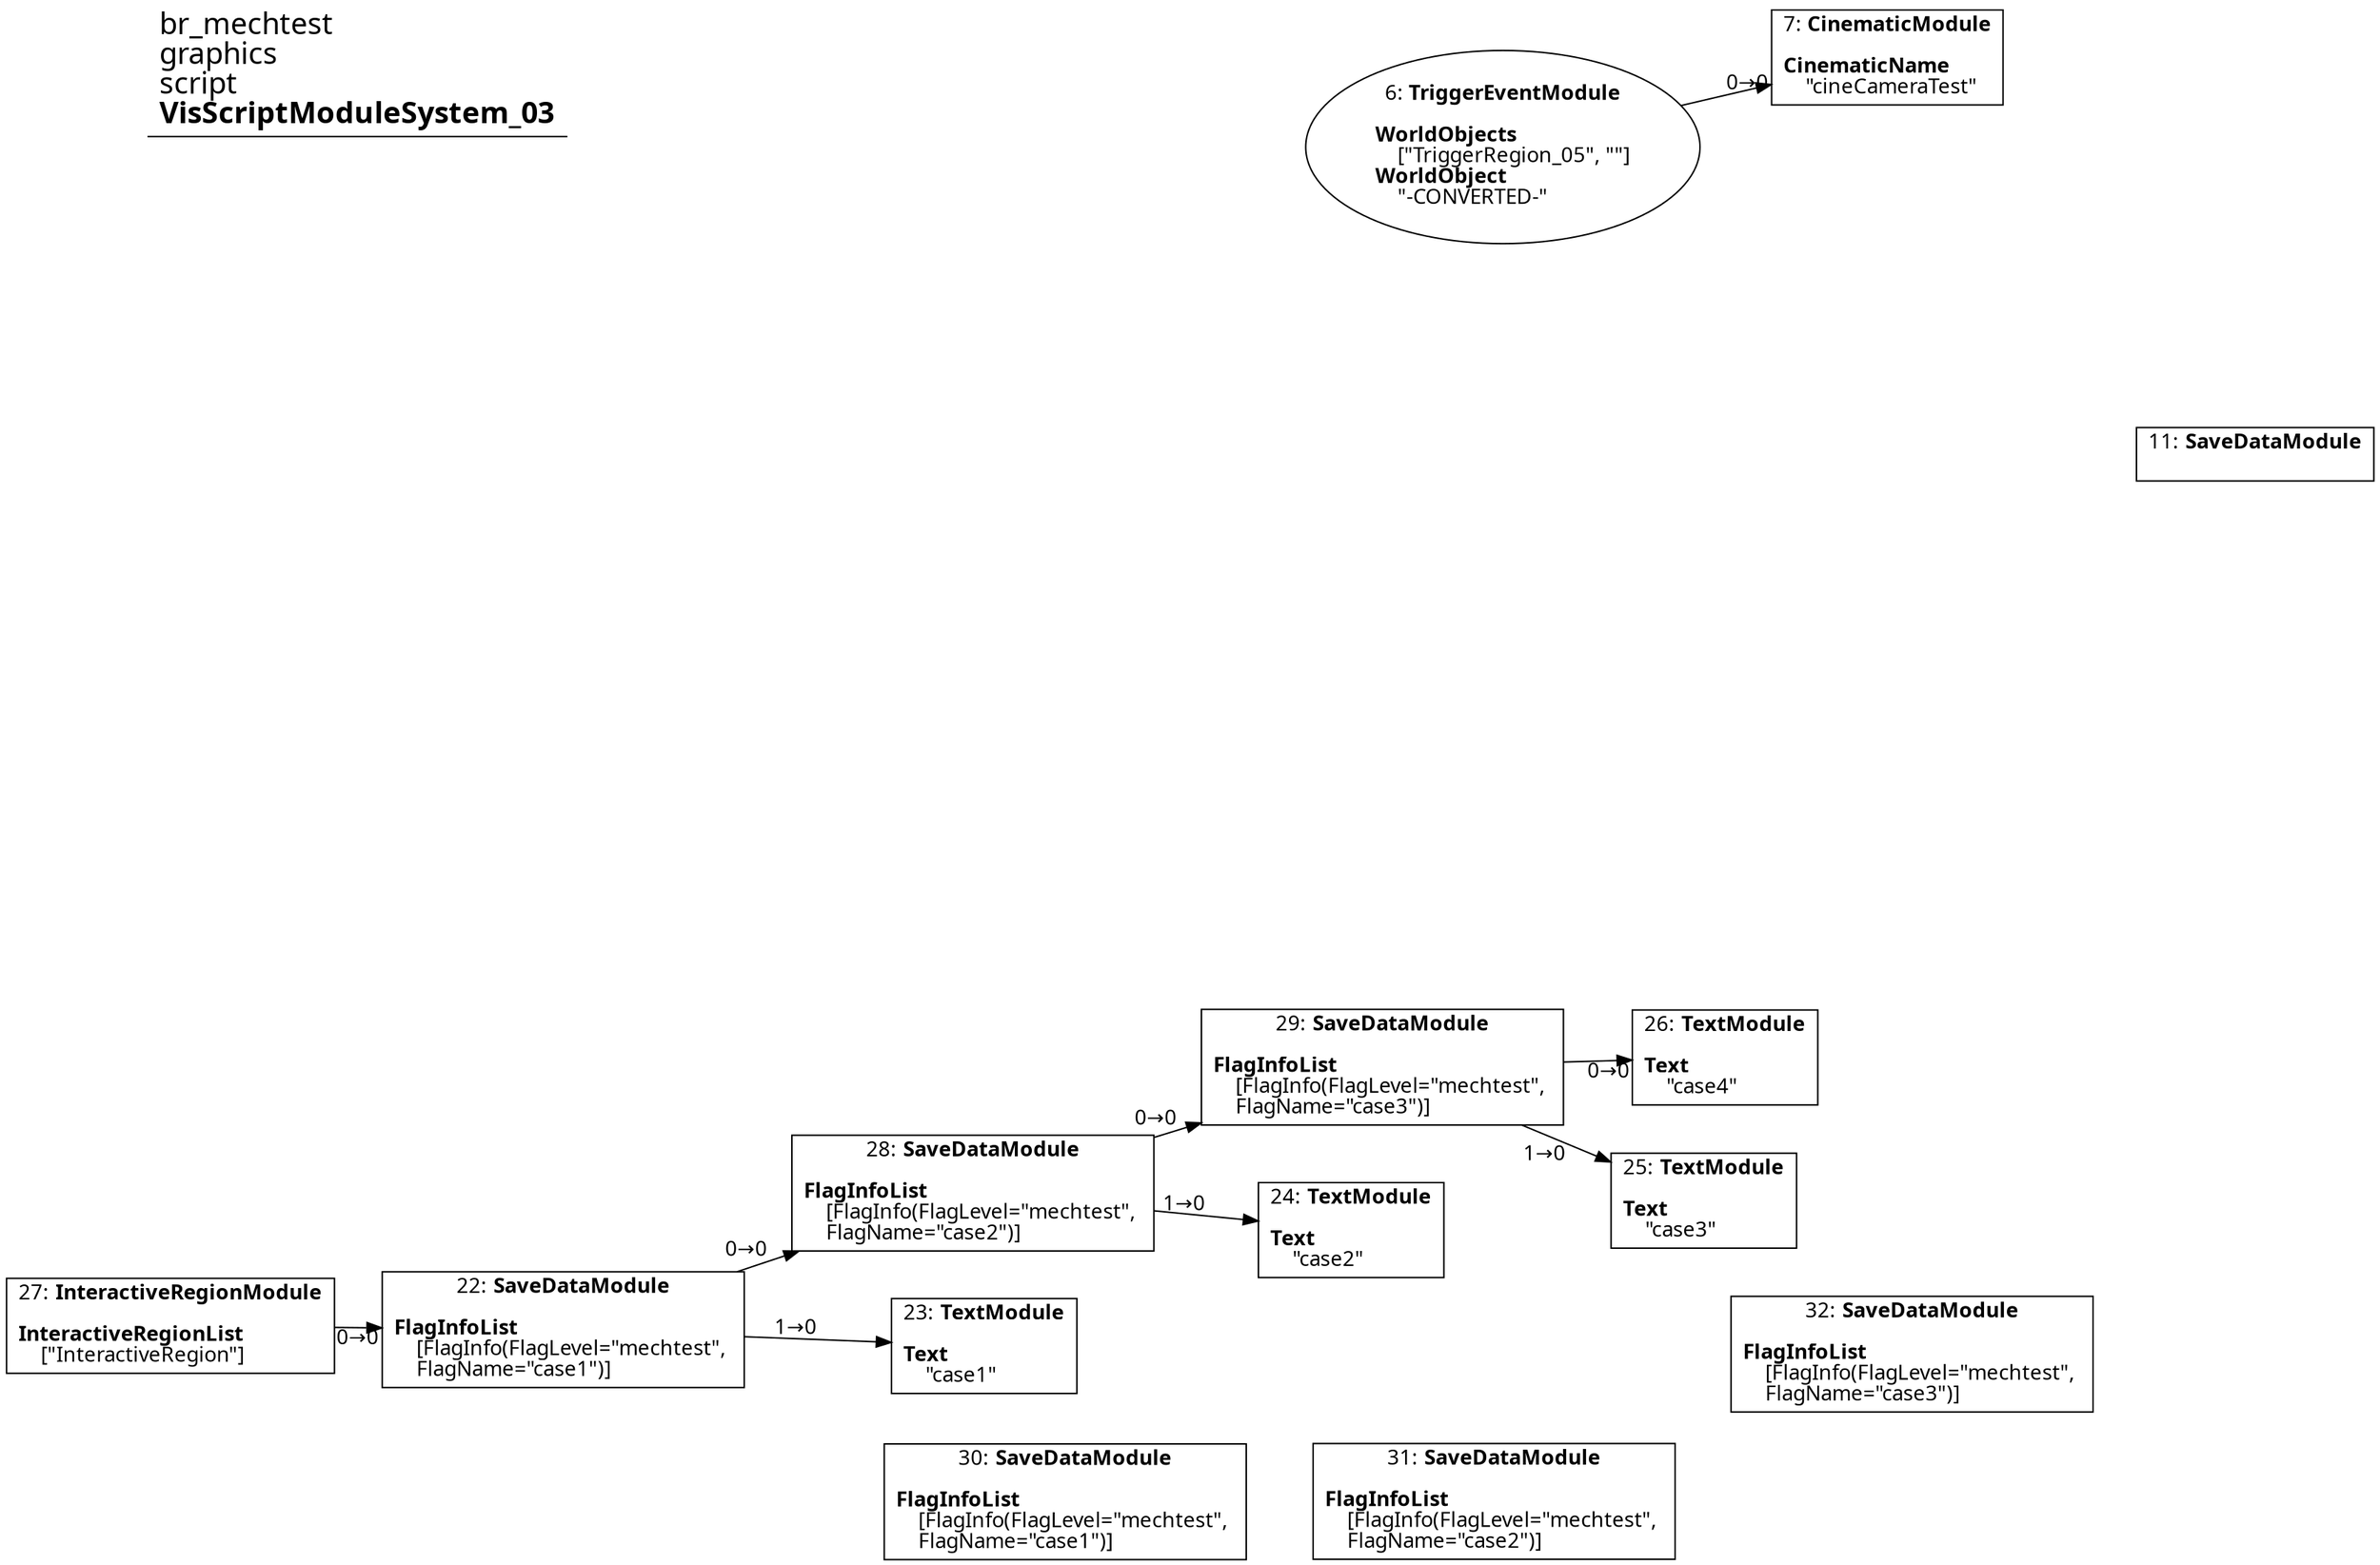digraph {
    layout = fdp;
    overlap = prism;
    sep = "+16";
    splines = spline;

    node [ shape = box ];

    graph [ fontname = "Segoe UI" ];
    node [ fontname = "Segoe UI" ];
    edge [ fontname = "Segoe UI" ];

    6 [ label = <6: <b>TriggerEventModule</b><br/><br/><b>WorldObjects</b><br align="left"/>    [&quot;TriggerRegion_05&quot;, &quot;&quot;]<br align="left"/><b>WorldObject</b><br align="left"/>    &quot;-CONVERTED-&quot;<br align="left"/>> ];
    6 [ shape = oval ]
    6 [ pos = "0.132,-0.223!" ];
    6 -> 7 [ label = "0→0" ];

    7 [ label = <7: <b>CinematicModule</b><br/><br/><b>CinematicName</b><br align="left"/>    &quot;cineCameraTest&quot;<br align="left"/>> ];
    7 [ pos = "0.518,-0.124000005!" ];

    11 [ label = <11: <b>SaveDataModule</b><br/><br/>> ];
    11 [ pos = "0.869,-0.535!" ];

    22 [ label = <22: <b>SaveDataModule</b><br/><br/><b>FlagInfoList</b><br align="left"/>    [FlagInfo(FlagLevel=&quot;mechtest&quot;, <br align="left"/>    FlagName=&quot;case1&quot;)]<br align="left"/>> ];
    22 [ pos = "-0.55700004,-1.4250001!" ];
    22 -> 23 [ label = "1→0" ];
    22 -> 28 [ label = "0→0" ];

    23 [ label = <23: <b>TextModule</b><br/><br/><b>Text</b><br align="left"/>    &quot;case1&quot;<br align="left"/>> ];
    23 [ pos = "-0.317,-1.473!" ];

    24 [ label = <24: <b>TextModule</b><br/><br/><b>Text</b><br align="left"/>    &quot;case2&quot;<br align="left"/>> ];
    24 [ pos = "-0.033,-1.371!" ];

    25 [ label = <25: <b>TextModule</b><br/><br/><b>Text</b><br align="left"/>    &quot;case3&quot;<br align="left"/>> ];
    25 [ pos = "0.24800001,-1.314!" ];

    26 [ label = <26: <b>TextModule</b><br/><br/><b>Text</b><br align="left"/>    &quot;case4&quot;<br align="left"/>> ];
    26 [ pos = "0.252,-1.2390001!" ];

    27 [ label = <27: <b>InteractiveRegionModule</b><br/><br/><b>InteractiveRegionList</b><br align="left"/>    [&quot;InteractiveRegion&quot;]<br align="left"/>> ];
    27 [ pos = "-0.86,-1.4250001!" ];
    27 -> 22 [ label = "0→0" ];

    28 [ label = <28: <b>SaveDataModule</b><br/><br/><b>FlagInfoList</b><br align="left"/>    [FlagInfo(FlagLevel=&quot;mechtest&quot;, <br align="left"/>    FlagName=&quot;case2&quot;)]<br align="left"/>> ];
    28 [ pos = "-0.30800003,-1.3360001!" ];
    28 -> 24 [ label = "1→0" ];
    28 -> 29 [ label = "0→0" ];

    29 [ label = <29: <b>SaveDataModule</b><br/><br/><b>FlagInfoList</b><br align="left"/>    [FlagInfo(FlagLevel=&quot;mechtest&quot;, <br align="left"/>    FlagName=&quot;case3&quot;)]<br align="left"/>> ];
    29 [ pos = "-0.019000001,-1.2370001!" ];
    29 -> 25 [ label = "1→0" ];
    29 -> 26 [ label = "0→0" ];

    30 [ label = <30: <b>SaveDataModule</b><br/><br/><b>FlagInfoList</b><br align="left"/>    [FlagInfo(FlagLevel=&quot;mechtest&quot;, <br align="left"/>    FlagName=&quot;case1&quot;)]<br align="left"/>> ];
    30 [ pos = "-0.259,-1.5970001!" ];

    31 [ label = <31: <b>SaveDataModule</b><br/><br/><b>FlagInfoList</b><br align="left"/>    [FlagInfo(FlagLevel=&quot;mechtest&quot;, <br align="left"/>    FlagName=&quot;case2&quot;)]<br align="left"/>> ];
    31 [ pos = "0.019000001,-1.5370001!" ];

    32 [ label = <32: <b>SaveDataModule</b><br/><br/><b>FlagInfoList</b><br align="left"/>    [FlagInfo(FlagLevel=&quot;mechtest&quot;, <br align="left"/>    FlagName=&quot;case3&quot;)]<br align="left"/>> ];
    32 [ pos = "0.35900003,-1.4050001!" ];

    title [ pos = "-0.86100006,-0.123!" ];
    title [ shape = underline ];
    title [ label = <<font point-size="20">br_mechtest<br align="left"/>graphics<br align="left"/>script<br align="left"/><b>VisScriptModuleSystem_03</b><br align="left"/></font>> ];
}
